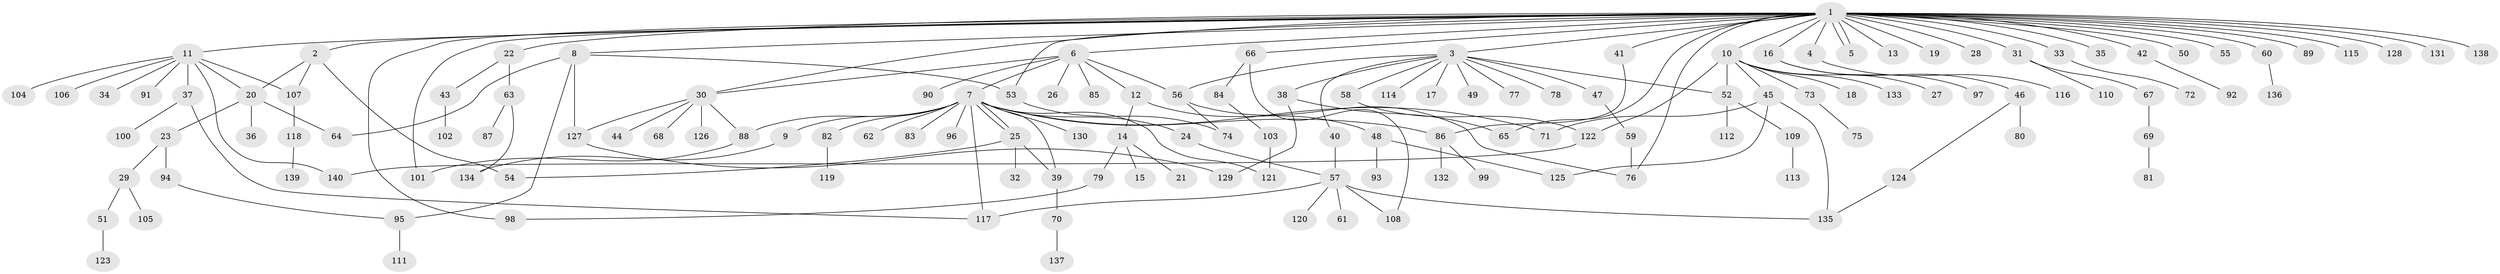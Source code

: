// coarse degree distribution, {32: 0.014285714285714285, 4: 0.11428571428571428, 12: 0.014285714285714285, 1: 0.5428571428571428, 2: 0.14285714285714285, 7: 0.02857142857142857, 15: 0.014285714285714285, 6: 0.02857142857142857, 3: 0.08571428571428572, 5: 0.014285714285714285}
// Generated by graph-tools (version 1.1) at 2025/18/03/04/25 18:18:14]
// undirected, 140 vertices, 173 edges
graph export_dot {
graph [start="1"]
  node [color=gray90,style=filled];
  1;
  2;
  3;
  4;
  5;
  6;
  7;
  8;
  9;
  10;
  11;
  12;
  13;
  14;
  15;
  16;
  17;
  18;
  19;
  20;
  21;
  22;
  23;
  24;
  25;
  26;
  27;
  28;
  29;
  30;
  31;
  32;
  33;
  34;
  35;
  36;
  37;
  38;
  39;
  40;
  41;
  42;
  43;
  44;
  45;
  46;
  47;
  48;
  49;
  50;
  51;
  52;
  53;
  54;
  55;
  56;
  57;
  58;
  59;
  60;
  61;
  62;
  63;
  64;
  65;
  66;
  67;
  68;
  69;
  70;
  71;
  72;
  73;
  74;
  75;
  76;
  77;
  78;
  79;
  80;
  81;
  82;
  83;
  84;
  85;
  86;
  87;
  88;
  89;
  90;
  91;
  92;
  93;
  94;
  95;
  96;
  97;
  98;
  99;
  100;
  101;
  102;
  103;
  104;
  105;
  106;
  107;
  108;
  109;
  110;
  111;
  112;
  113;
  114;
  115;
  116;
  117;
  118;
  119;
  120;
  121;
  122;
  123;
  124;
  125;
  126;
  127;
  128;
  129;
  130;
  131;
  132;
  133;
  134;
  135;
  136;
  137;
  138;
  139;
  140;
  1 -- 2;
  1 -- 3;
  1 -- 4;
  1 -- 5;
  1 -- 5;
  1 -- 6;
  1 -- 8;
  1 -- 10;
  1 -- 11;
  1 -- 13;
  1 -- 16;
  1 -- 19;
  1 -- 22;
  1 -- 28;
  1 -- 30;
  1 -- 31;
  1 -- 33;
  1 -- 35;
  1 -- 41;
  1 -- 42;
  1 -- 50;
  1 -- 53;
  1 -- 55;
  1 -- 60;
  1 -- 65;
  1 -- 66;
  1 -- 76;
  1 -- 89;
  1 -- 98;
  1 -- 101;
  1 -- 115;
  1 -- 128;
  1 -- 131;
  1 -- 138;
  2 -- 20;
  2 -- 54;
  2 -- 107;
  3 -- 17;
  3 -- 38;
  3 -- 40;
  3 -- 47;
  3 -- 49;
  3 -- 52;
  3 -- 56;
  3 -- 58;
  3 -- 77;
  3 -- 78;
  3 -- 114;
  4 -- 116;
  6 -- 7;
  6 -- 12;
  6 -- 26;
  6 -- 30;
  6 -- 56;
  6 -- 85;
  6 -- 90;
  7 -- 9;
  7 -- 24;
  7 -- 25;
  7 -- 25;
  7 -- 39;
  7 -- 62;
  7 -- 71;
  7 -- 82;
  7 -- 83;
  7 -- 86;
  7 -- 88;
  7 -- 96;
  7 -- 117;
  7 -- 121;
  7 -- 130;
  8 -- 53;
  8 -- 64;
  8 -- 95;
  8 -- 127;
  9 -- 134;
  10 -- 18;
  10 -- 27;
  10 -- 45;
  10 -- 52;
  10 -- 73;
  10 -- 122;
  10 -- 133;
  11 -- 20;
  11 -- 34;
  11 -- 37;
  11 -- 91;
  11 -- 104;
  11 -- 106;
  11 -- 107;
  11 -- 140;
  12 -- 14;
  12 -- 48;
  14 -- 15;
  14 -- 21;
  14 -- 79;
  16 -- 46;
  16 -- 97;
  20 -- 23;
  20 -- 36;
  20 -- 64;
  22 -- 43;
  22 -- 63;
  23 -- 29;
  23 -- 94;
  24 -- 57;
  25 -- 32;
  25 -- 39;
  25 -- 54;
  29 -- 51;
  29 -- 105;
  30 -- 44;
  30 -- 68;
  30 -- 88;
  30 -- 126;
  30 -- 127;
  31 -- 67;
  31 -- 110;
  33 -- 72;
  37 -- 100;
  37 -- 117;
  38 -- 65;
  38 -- 129;
  39 -- 70;
  40 -- 57;
  41 -- 86;
  42 -- 92;
  43 -- 102;
  45 -- 71;
  45 -- 125;
  45 -- 135;
  46 -- 80;
  46 -- 124;
  47 -- 59;
  48 -- 93;
  48 -- 125;
  51 -- 123;
  52 -- 109;
  52 -- 112;
  53 -- 74;
  56 -- 74;
  56 -- 76;
  57 -- 61;
  57 -- 108;
  57 -- 117;
  57 -- 120;
  57 -- 135;
  58 -- 122;
  59 -- 76;
  60 -- 136;
  63 -- 87;
  63 -- 134;
  66 -- 84;
  66 -- 108;
  67 -- 69;
  69 -- 81;
  70 -- 137;
  73 -- 75;
  79 -- 98;
  82 -- 119;
  84 -- 103;
  86 -- 99;
  86 -- 132;
  88 -- 101;
  94 -- 95;
  95 -- 111;
  103 -- 121;
  107 -- 118;
  109 -- 113;
  118 -- 139;
  122 -- 140;
  124 -- 135;
  127 -- 129;
}
